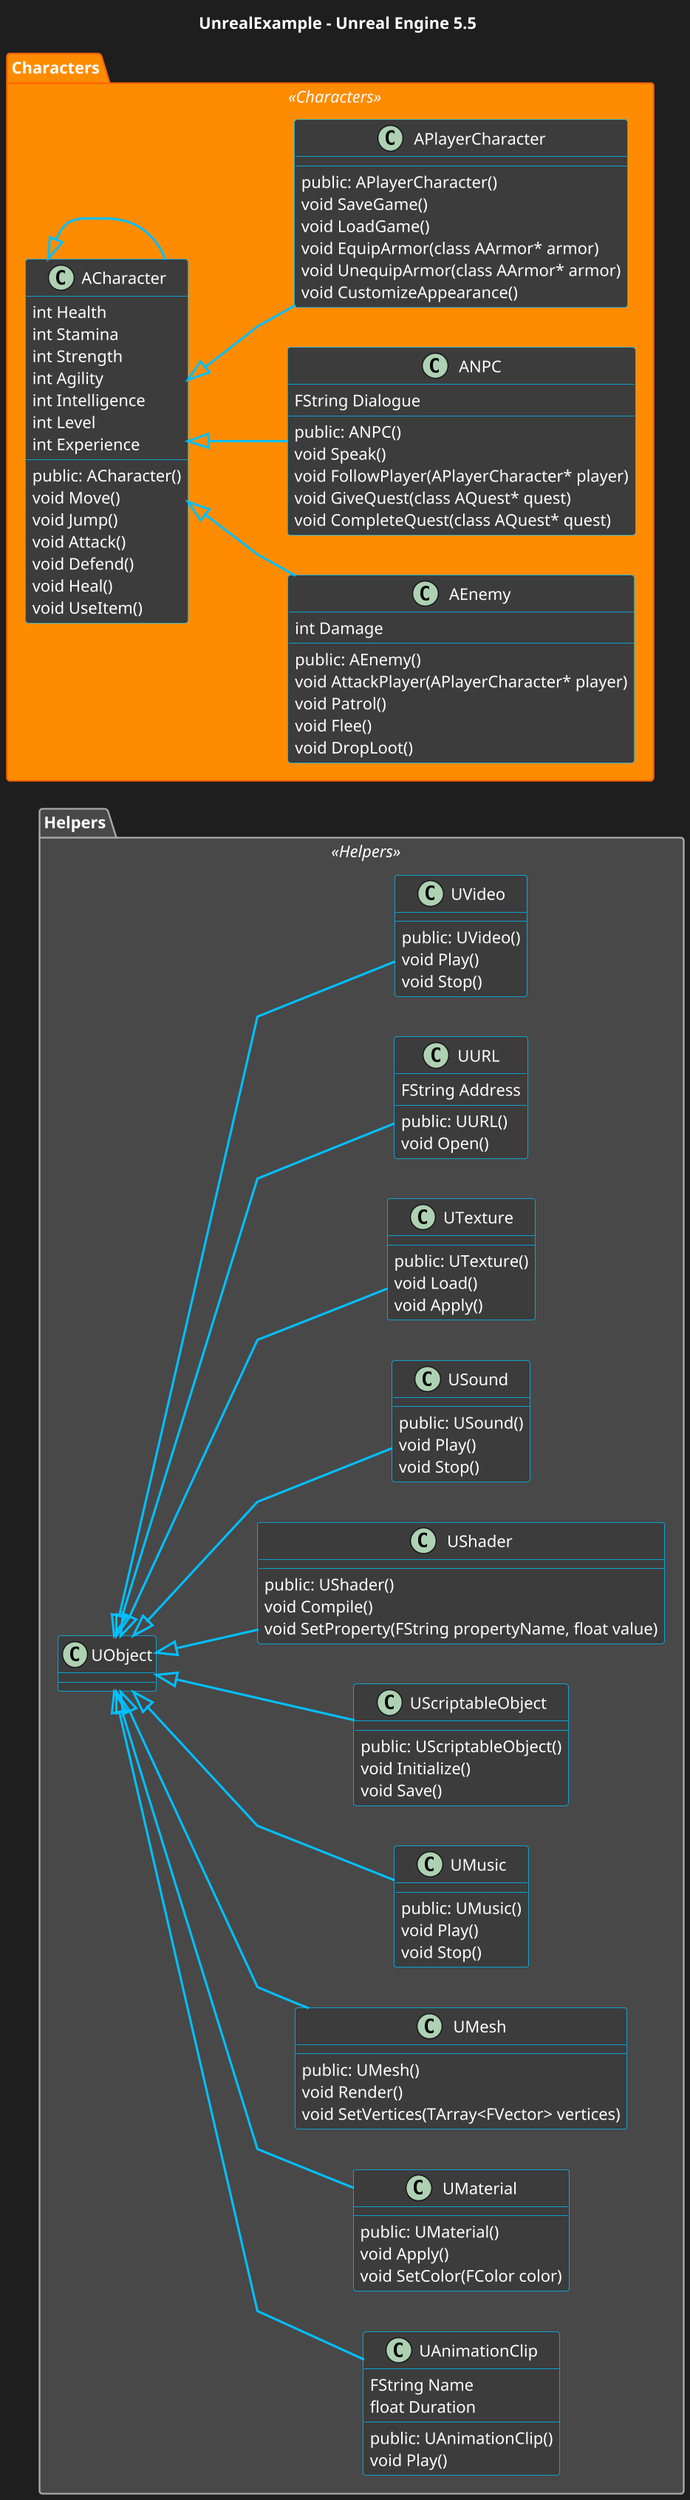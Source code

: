 @startuml
left to right direction
skinparam TitleFontColor #ffffff
skinparam ranksep 1.3
skinparam nodesep 1.0
skinparam linetype polyline
skinparam ArrowThickness 2
skinparam ArrowFontColor #ffffff
skinparam backgroundColor #1e1e1e
skinparam classBackgroundColor #3c3c3c
skinparam classBorderColor #00bfff
skinparam classFontColor #ffffff
skinparam classAttributeFontColor #ffffff
skinparam classMethodFontColor #ffffff
skinparam classArrowColor #00bfff
skinparam classAttributeIconSize 0
skinparam dpi 150
skinparam package {
  BackgroundColor #2c2c2c
  BorderColor #00bfff
  FontColor #ffffff
  BackgroundColor<<Actors>> #193c7c
  BorderColor<<Actors>> #1e90ff
  BackgroundColor<<Characters>> #ff8c00
  BorderColor<<Characters>> #ff6600
  BackgroundColor<<Controllers>> #1f4e4e
  BorderColor<<Controllers>> #00ced1
  BackgroundColor<<GameModes>> #3c245c
  BorderColor<<GameModes>> #a020f0
  BackgroundColor<<Components>> #2c72a8
  BorderColor<<Components>> #00bfff
  BackgroundColor<<HUD>> #1d5e3b
  BorderColor<<HUD>> #00ff7f
  BackgroundColor<<Helpers>> #484848
  BorderColor<<Helpers>> #aaaaaa
  BackgroundColor<<DataAssets>> #553300
  BorderColor<<DataAssets>> #ffaa00
  BackgroundColor<<Persistence>> #006060
  BorderColor<<Persistence>> #00cccc
  BackgroundColor<<BlueprintLibraries>> #2e003e
  BorderColor<<BlueprintLibraries>> #b266ff
  BackgroundColor<<Others>> #404040
  BorderColor<<Others>> #999999
}
title UnrealExample - Unreal Engine 5.5
package "Helpers" <<Helpers>> {
  class UAnimationClip extends UObject {
    FString Name
    float Duration
public: UAnimationClip()
    void Play()
  }
  class UMaterial extends UObject {
public: UMaterial()
    void Apply()
    void SetColor(FColor color)
  }
  class UMesh extends UObject {
public: UMesh()
    void Render()
    void SetVertices(TArray<FVector> vertices)
  }
  class UMusic extends UObject {
public: UMusic()
    void Play()
    void Stop()
  }
  class UScriptableObject extends UObject {
public: UScriptableObject()
    void Initialize()
    void Save()
  }
  class UShader extends UObject {
public: UShader()
    void Compile()
    void SetProperty(FString propertyName, float value)
  }
  class USound extends UObject {
public: USound()
    void Play()
    void Stop()
  }
  class UTexture extends UObject {
public: UTexture()
    void Load()
    void Apply()
  }
  class UURL extends UObject {
    FString Address
public: UURL()
    void Open()
  }
  class UVideo extends UObject {
public: UVideo()
    void Play()
    void Stop()
  }
}
package "Characters" <<Characters>> {
  class ACharacter extends ACharacter {
    int Health
    int Stamina
    int Strength
    int Agility
    int Intelligence
    int Level
    int Experience
public: ACharacter()
    void Move()
    void Jump()
    void Attack()
    void Defend()
    void Heal()
    void UseItem()
  }
  class AEnemy extends ACharacter {
    int Damage
public: AEnemy()
    void AttackPlayer(APlayerCharacter* player)
    void Patrol()
    void Flee()
    void DropLoot()
  }
  class ANPC extends ACharacter {
    FString Dialogue
public: ANPC()
    void Speak()
    void FollowPlayer(APlayerCharacter* player)
    void GiveQuest(class AQuest* quest)
    void CompleteQuest(class AQuest* quest)
  }
  class APlayerCharacter extends ACharacter {
public: APlayerCharacter()
    void SaveGame()
    void LoadGame()
    void EquipArmor(class AArmor* armor)
    void UnequipArmor(class AArmor* armor)
    void CustomizeAppearance()
  }
}
@enduml

